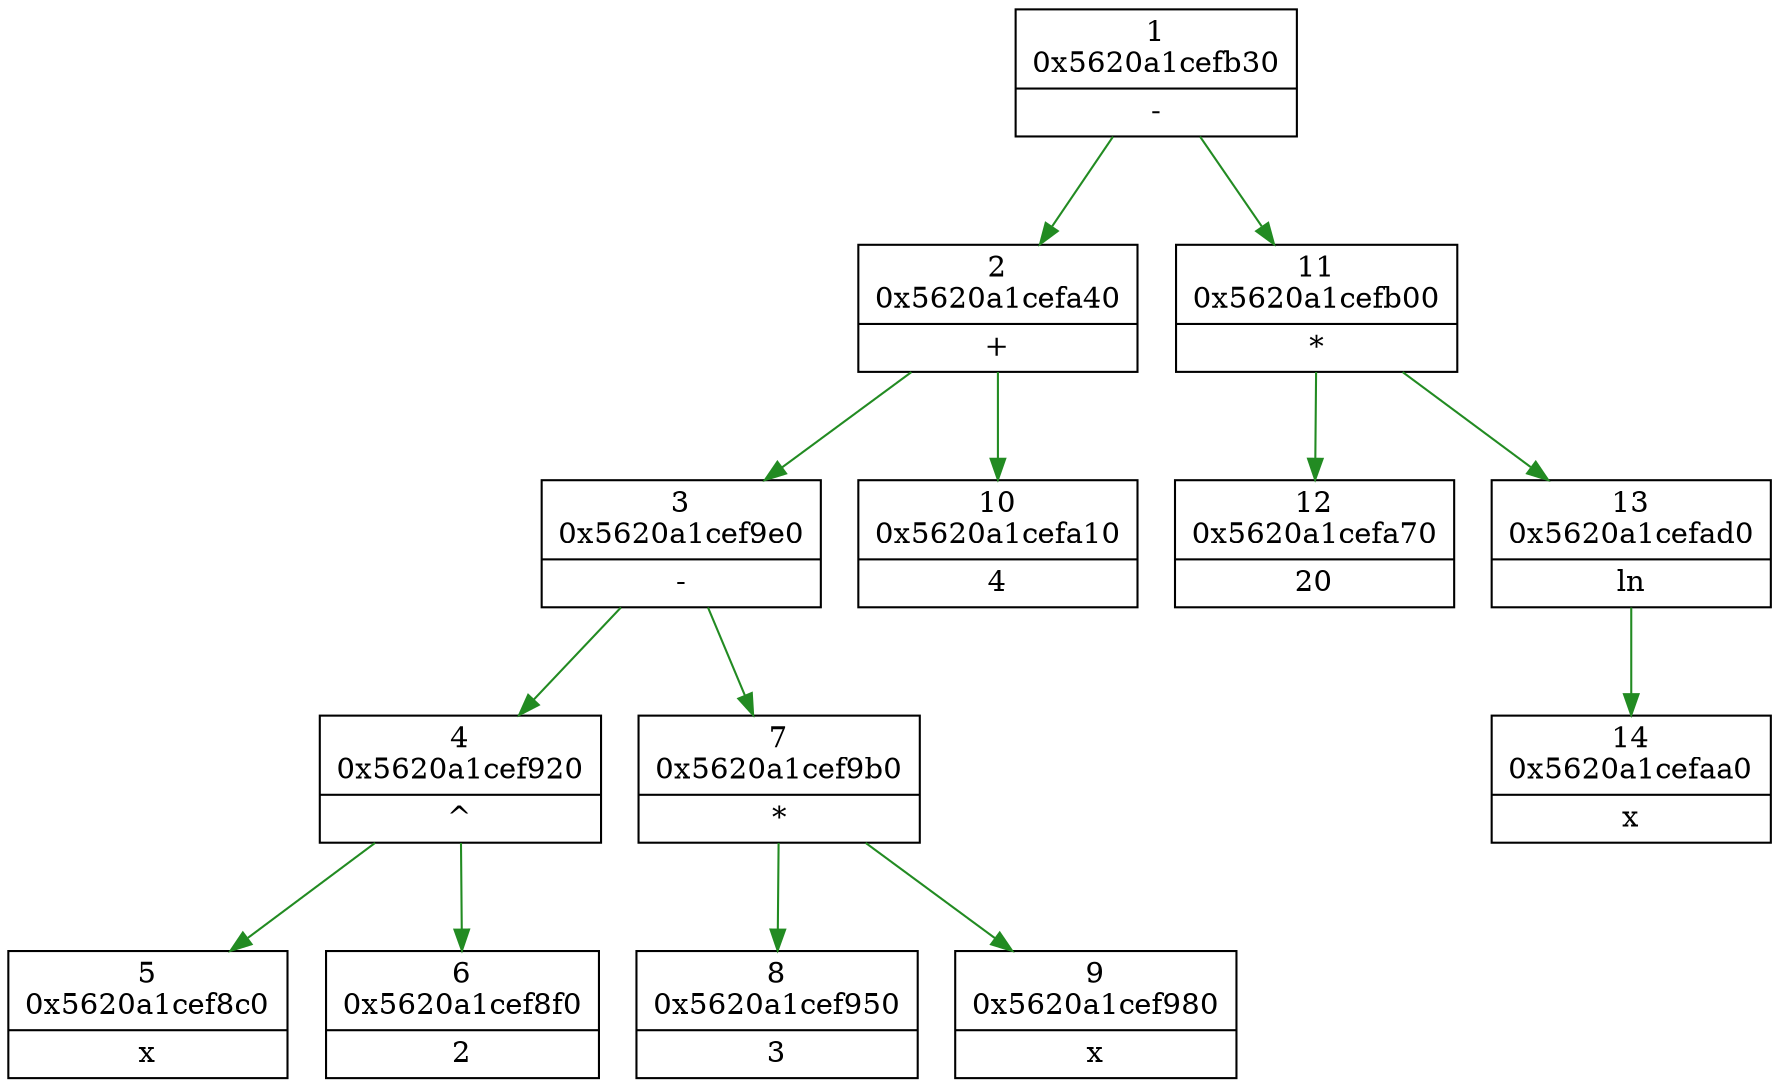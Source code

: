 digraph Tree
{
subgraph clust_1{
	val_1 [ shape = "record", label = "{ 1\n0x5620a1cefb30|{ -\n } }"] }

subgraph clust_2{
	val_2 [ shape = "record", label = "{ 2\n0x5620a1cefa40|{ +\n } }"] }

		val_1:<center> -> val_2 [label="  " color="#228b22" fontcolor="#228b22"];
subgraph clust_3{
	val_3 [ shape = "record", label = "{ 3\n0x5620a1cef9e0|{ -\n } }"] }

		val_2:<center> -> val_3 [label="  " color="#228b22" fontcolor="#228b22"];
subgraph clust_4{
	val_4 [ shape = "record", label = "{ 4\n0x5620a1cef920|{ ^\n } }"] }

		val_3:<center> -> val_4 [label="  " color="#228b22" fontcolor="#228b22"];
subgraph clust_5{
	val_5 [ shape = "record", label = "{ 5\n0x5620a1cef8c0|{ x\n } }"] }

		val_4:<center> -> val_5 [label="  " color="#228b22" fontcolor="#228b22"];
subgraph clust_6{
	val_6 [ shape = "record", label = "{ 6\n0x5620a1cef8f0|{ 2\n } }"]}

		val_4:<center> -> val_6 [label="  " color="#228b22" fontcolor="#228b22"];
subgraph clust_7{
	val_7 [ shape = "record", label = "{ 7\n0x5620a1cef9b0|{ *\n } }"] }

		val_3:<center> -> val_7 [label="  " color="#228b22" fontcolor="#228b22"];
subgraph clust_8{
	val_8 [ shape = "record", label = "{ 8\n0x5620a1cef950|{ 3\n } }"]}

		val_7:<center> -> val_8 [label="  " color="#228b22" fontcolor="#228b22"];
subgraph clust_9{
	val_9 [ shape = "record", label = "{ 9\n0x5620a1cef980|{ x\n } }"] }

		val_7:<center> -> val_9 [label="  " color="#228b22" fontcolor="#228b22"];
subgraph clust_10{
	val_10 [ shape = "record", label = "{ 10\n0x5620a1cefa10|{ 4\n } }"]}

		val_2:<center> -> val_10 [label="  " color="#228b22" fontcolor="#228b22"];
subgraph clust_11{
	val_11 [ shape = "record", label = "{ 11\n0x5620a1cefb00|{ *\n } }"] }

		val_1:<center> -> val_11 [label="  " color="#228b22" fontcolor="#228b22"];
subgraph clust_12{
	val_12 [ shape = "record", label = "{ 12\n0x5620a1cefa70|{ 20\n } }"]}

		val_11:<center> -> val_12 [label="  " color="#228b22" fontcolor="#228b22"];
subgraph clust_13{
	val_13 [ shape = "record", label = "{ 13\n0x5620a1cefad0|{ ln\n } }"] }

		val_11:<center> -> val_13 [label="  " color="#228b22" fontcolor="#228b22"];
subgraph clust_14{
	val_14 [ shape = "record", label = "{ 14\n0x5620a1cefaa0|{ x\n } }"] }

		val_13:<center> -> val_14 [label="  " color="#228b22" fontcolor="#228b22"];
}